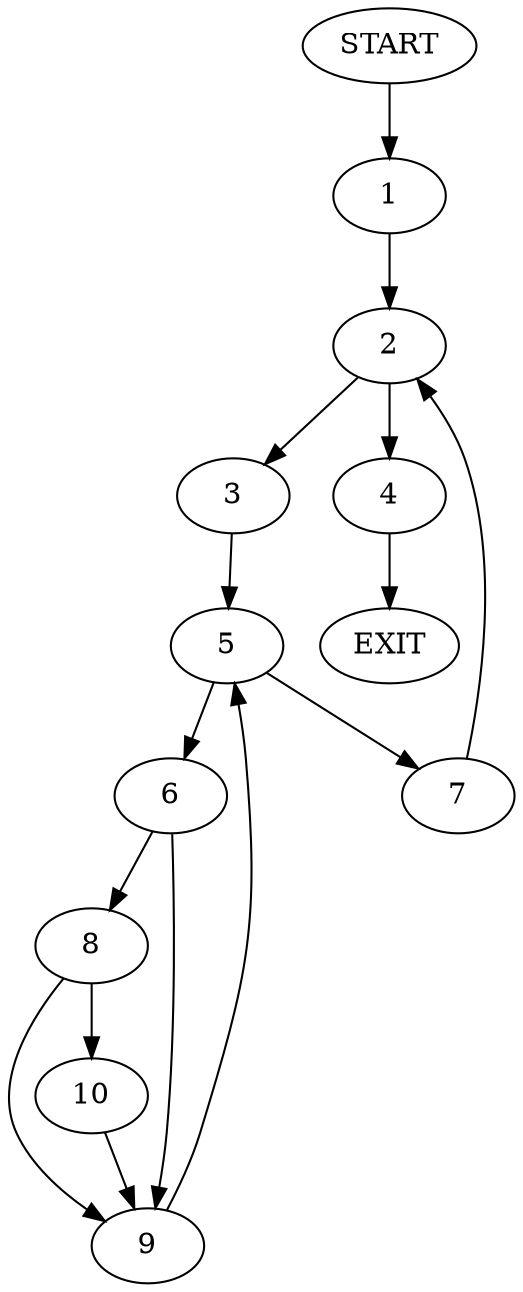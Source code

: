digraph {
0 [label="START"]
11 [label="EXIT"]
0 -> 1
1 -> 2
2 -> 3
2 -> 4
4 -> 11
3 -> 5
5 -> 6
5 -> 7
6 -> 8
6 -> 9
7 -> 2
9 -> 5
8 -> 10
8 -> 9
10 -> 9
}
